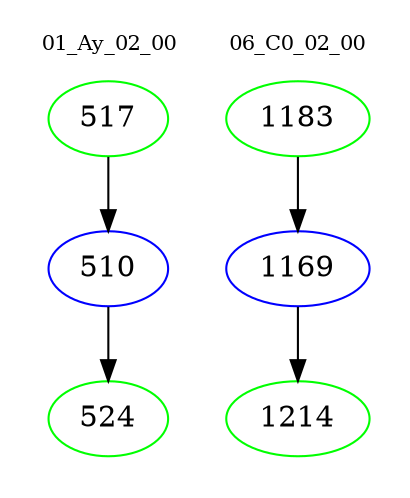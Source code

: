 digraph{
subgraph cluster_0 {
color = white
label = "01_Ay_02_00";
fontsize=10;
T0_517 [label="517", color="green"]
T0_517 -> T0_510 [color="black"]
T0_510 [label="510", color="blue"]
T0_510 -> T0_524 [color="black"]
T0_524 [label="524", color="green"]
}
subgraph cluster_1 {
color = white
label = "06_C0_02_00";
fontsize=10;
T1_1183 [label="1183", color="green"]
T1_1183 -> T1_1169 [color="black"]
T1_1169 [label="1169", color="blue"]
T1_1169 -> T1_1214 [color="black"]
T1_1214 [label="1214", color="green"]
}
}
